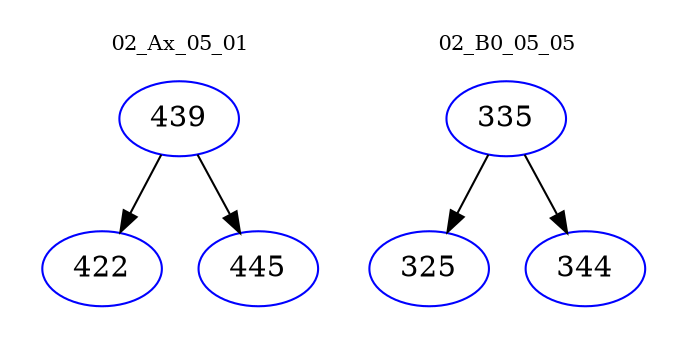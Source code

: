 digraph{
subgraph cluster_0 {
color = white
label = "02_Ax_05_01";
fontsize=10;
T0_439 [label="439", color="blue"]
T0_439 -> T0_422 [color="black"]
T0_422 [label="422", color="blue"]
T0_439 -> T0_445 [color="black"]
T0_445 [label="445", color="blue"]
}
subgraph cluster_1 {
color = white
label = "02_B0_05_05";
fontsize=10;
T1_335 [label="335", color="blue"]
T1_335 -> T1_325 [color="black"]
T1_325 [label="325", color="blue"]
T1_335 -> T1_344 [color="black"]
T1_344 [label="344", color="blue"]
}
}
